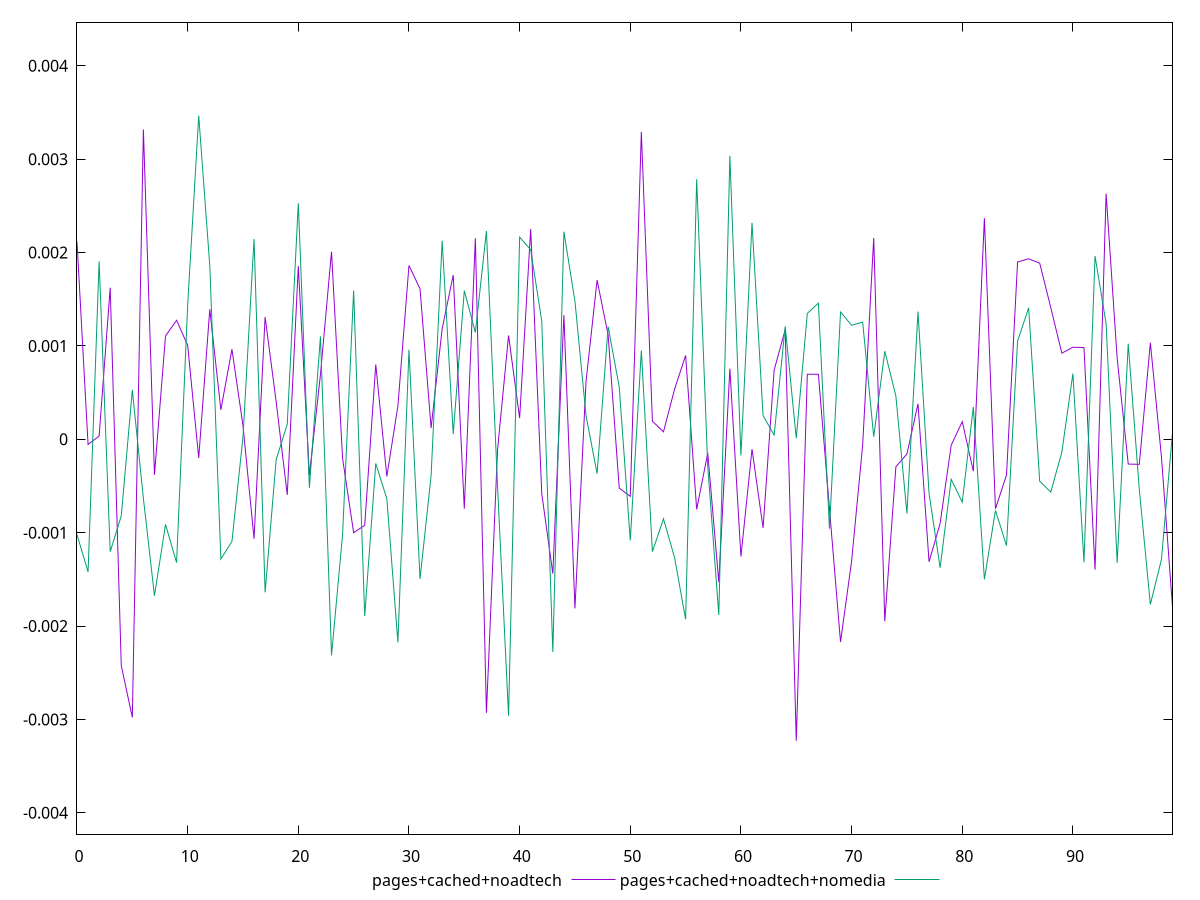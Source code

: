 reset

$pagesCachedNoadtech <<EOF
0 0.0021167758926737956
1 -0.00005487162563185859
2 0.00003523173128352989
3 0.001623777734532591
4 -0.0024219413506415296
5 -0.0029774657199373804
6 0.003318380308963828
7 -0.000380195408770683
8 0.001107087254117708
9 0.0012747055416706867
10 0.0010068708895716839
11 -0.0001995814073569944
12 0.0013927172884196312
13 0.0003154536610813548
14 0.0009644555764918729
15 0.00014656591858729667
16 -0.001063968005684113
17 0.0013104349107452315
18 0.0004017943783029923
19 -0.000594426540347815
20 0.0018547702781482867
21 -0.000386184007722756
22 0.0006925629194897234
23 0.0020093065047050553
24 -0.00020424557636441033
25 -0.0009999851191864035
26 -0.0009201081928235006
27 0.0008008792263142164
28 -0.0003973579231836144
29 0.00035665711305506246
30 0.001861229066920114
31 0.0016113795006159506
32 0.00012083974132860466
33 0.0011839852903685162
34 0.0017592341909603057
35 -0.0007421561925870151
36 0.0021532578906728853
37 -0.002929263286162486
38 -0.00011744563003818234
39 0.001111526978001489
40 0.0002272606664137868
41 0.0022524076842266568
42 -0.0005813165334058482
43 -0.0014381348031144553
44 0.001329476800211265
45 -0.0018105604061843283
46 0.0006177769370360478
47 0.0017048934656373402
48 0.0011156799772731793
49 -0.0005219608027635045
50 -0.0006106050876336892
51 0.0032919435096237103
52 0.00019361237544488348
53 0.0000804306229937209
54 0.0005357525256136796
55 0.000898038387840751
56 -0.0007500804648712306
57 -0.00014744398179429043
58 -0.0015296485119108197
59 0.0007572182353581643
60 -0.0012556787626712867
61 -0.00010535923431390925
62 -0.0009491853914908212
63 0.0007412675333385017
64 0.001173646542630349
65 -0.00322768740515231
66 0.0006969008812200475
67 0.0006964847338445047
68 -0.0007403874241871164
69 -0.0021703683573325765
70 -0.0013056372458779334
71 -0.00006120104198047743
72 0.002156360366902957
73 -0.0019484086984015467
74 -0.0002947915251520444
75 -0.0001570886638943508
76 0.0003805005686301198
77 -0.0013114071081665982
78 -0.0009009719999085854
79 -0.00006356491205897926
80 0.000189374598750019
81 -0.000341177827259001
82 0.002367688238436205
83 -0.000744207238582934
84 -0.0003818241648356123
85 0.001898922257247445
86 0.0019335294206356123
87 0.0018859439729479394
88 0.0014107348971644112
89 0.0009224352662352722
90 0.0009858646310141497
91 0.0009827902421558254
92 -0.0013958689873636943
93 0.0026302842344320286
94 0.0008665979566054077
95 -0.00026492521297108754
96 -0.0002680914003958928
97 0.001034694131280866
98 -0.00018700142104831392
99 -0.0017939866588757183
EOF

$pagesCachedNoadtechNomedia <<EOF
0 -0.0010201423277865686
1 -0.0014197291382220402
2 0.001906797281358165
3 -0.0012037681275306436
4 -0.0008208541930196293
5 0.0005285409183774926
6 -0.0006348399093720234
7 -0.0016749421979892823
8 -0.0009119750206106908
9 -0.0013202473873074685
10 0.0014346373853519364
11 0.0034656110941730374
12 0.0018590834320912995
13 -0.0012826595322842766
14 -0.0010938129265277196
15 0.00002396296720720923
16 0.002145370420433637
17 -0.0016384074599484699
18 -0.00021647721758989128
19 0.00016107733019953395
20 0.0025289159992659843
21 -0.0005195732132780881
22 0.0011027014356557233
23 -0.0023131478978686733
24 -0.0010198552473987346
25 0.0015925667506052508
26 -0.001893248033155744
27 -0.0002577162678952697
28 -0.0006367135348412606
29 -0.002173286379412742
30 0.0009595837733455788
31 -0.001495229606074364
32 -0.00038755427535469176
33 0.0021259432462781246
34 0.000056697736988259546
35 0.0015913197135186826
36 0.0011445070659706898
37 0.002230362582061476
38 -0.0004926286503375002
39 -0.0029585035027518062
40 0.00216481146542387
41 0.0020289565647390044
42 0.0012656500542599378
43 -0.0022770604740191326
44 0.0022236851182761224
45 0.0014785296105175145
46 0.00025414059413929064
47 -0.0003673689899896884
48 0.001206532338038597
49 0.0005599110625641273
50 -0.001080984592657987
51 0.0009510140741943779
52 -0.0012028692914958677
53 -0.0008510522666531404
54 -0.0012658133407408509
55 -0.001926903732858795
56 0.002784586728088601
57 -0.00028560457675323004
58 -0.0018813424975391323
59 0.0030353566834943778
60 -0.0001740903397389279
61 0.002317888430070217
62 0.00025390568586658284
63 0.00004579172870129395
64 0.0012101267251682366
65 0.000012074304745857308
66 0.0013485957463005103
67 0.001458957422565879
68 -0.0009572645743277573
69 0.0013626699417493887
70 0.0012215969058325833
71 0.0012551550493218899
72 0.000027197337086711826
73 0.0009439332764838654
74 0.00046499953679948985
75 -0.0007927346743794499
76 0.001367789178284062
77 -0.0005789645825730387
78 -0.001375156084495881
79 -0.0004288115465863911
80 -0.0006724226453018737
81 0.0003464896690679381
82 -0.0014994020521029248
83 -0.0007618600546666027
84 -0.0011384808255735296
85 0.0010519076388031618
86 0.001407306022427027
87 -0.0004490865823125888
88 -0.0005653771033732175
89 -0.00013700843612274693
90 0.0007037130726119531
91 -0.0013160448329829976
92 0.001961850711512047
93 0.0012386614152745477
94 -0.0013225367563934865
95 0.0010238136569883827
96 -0.0005374167872956348
97 -0.0017678762957533795
98 -0.001286568679784052
99 0.00007356953244695947
EOF

set key outside below
set xrange [0:99]
set yrange [-0.00422768740515231:0.004465611094173037]
set trange [-0.00422768740515231:0.004465611094173037]
set terminal svg size 640, 520 enhanced background rgb 'white'
set output "report_00015_2021-02-09T16-11-33.973Z/meta/pScore-difference/comparison/line/2_vs_3.svg"

plot $pagesCachedNoadtech title "pages+cached+noadtech" with line, \
     $pagesCachedNoadtechNomedia title "pages+cached+noadtech+nomedia" with line

reset
